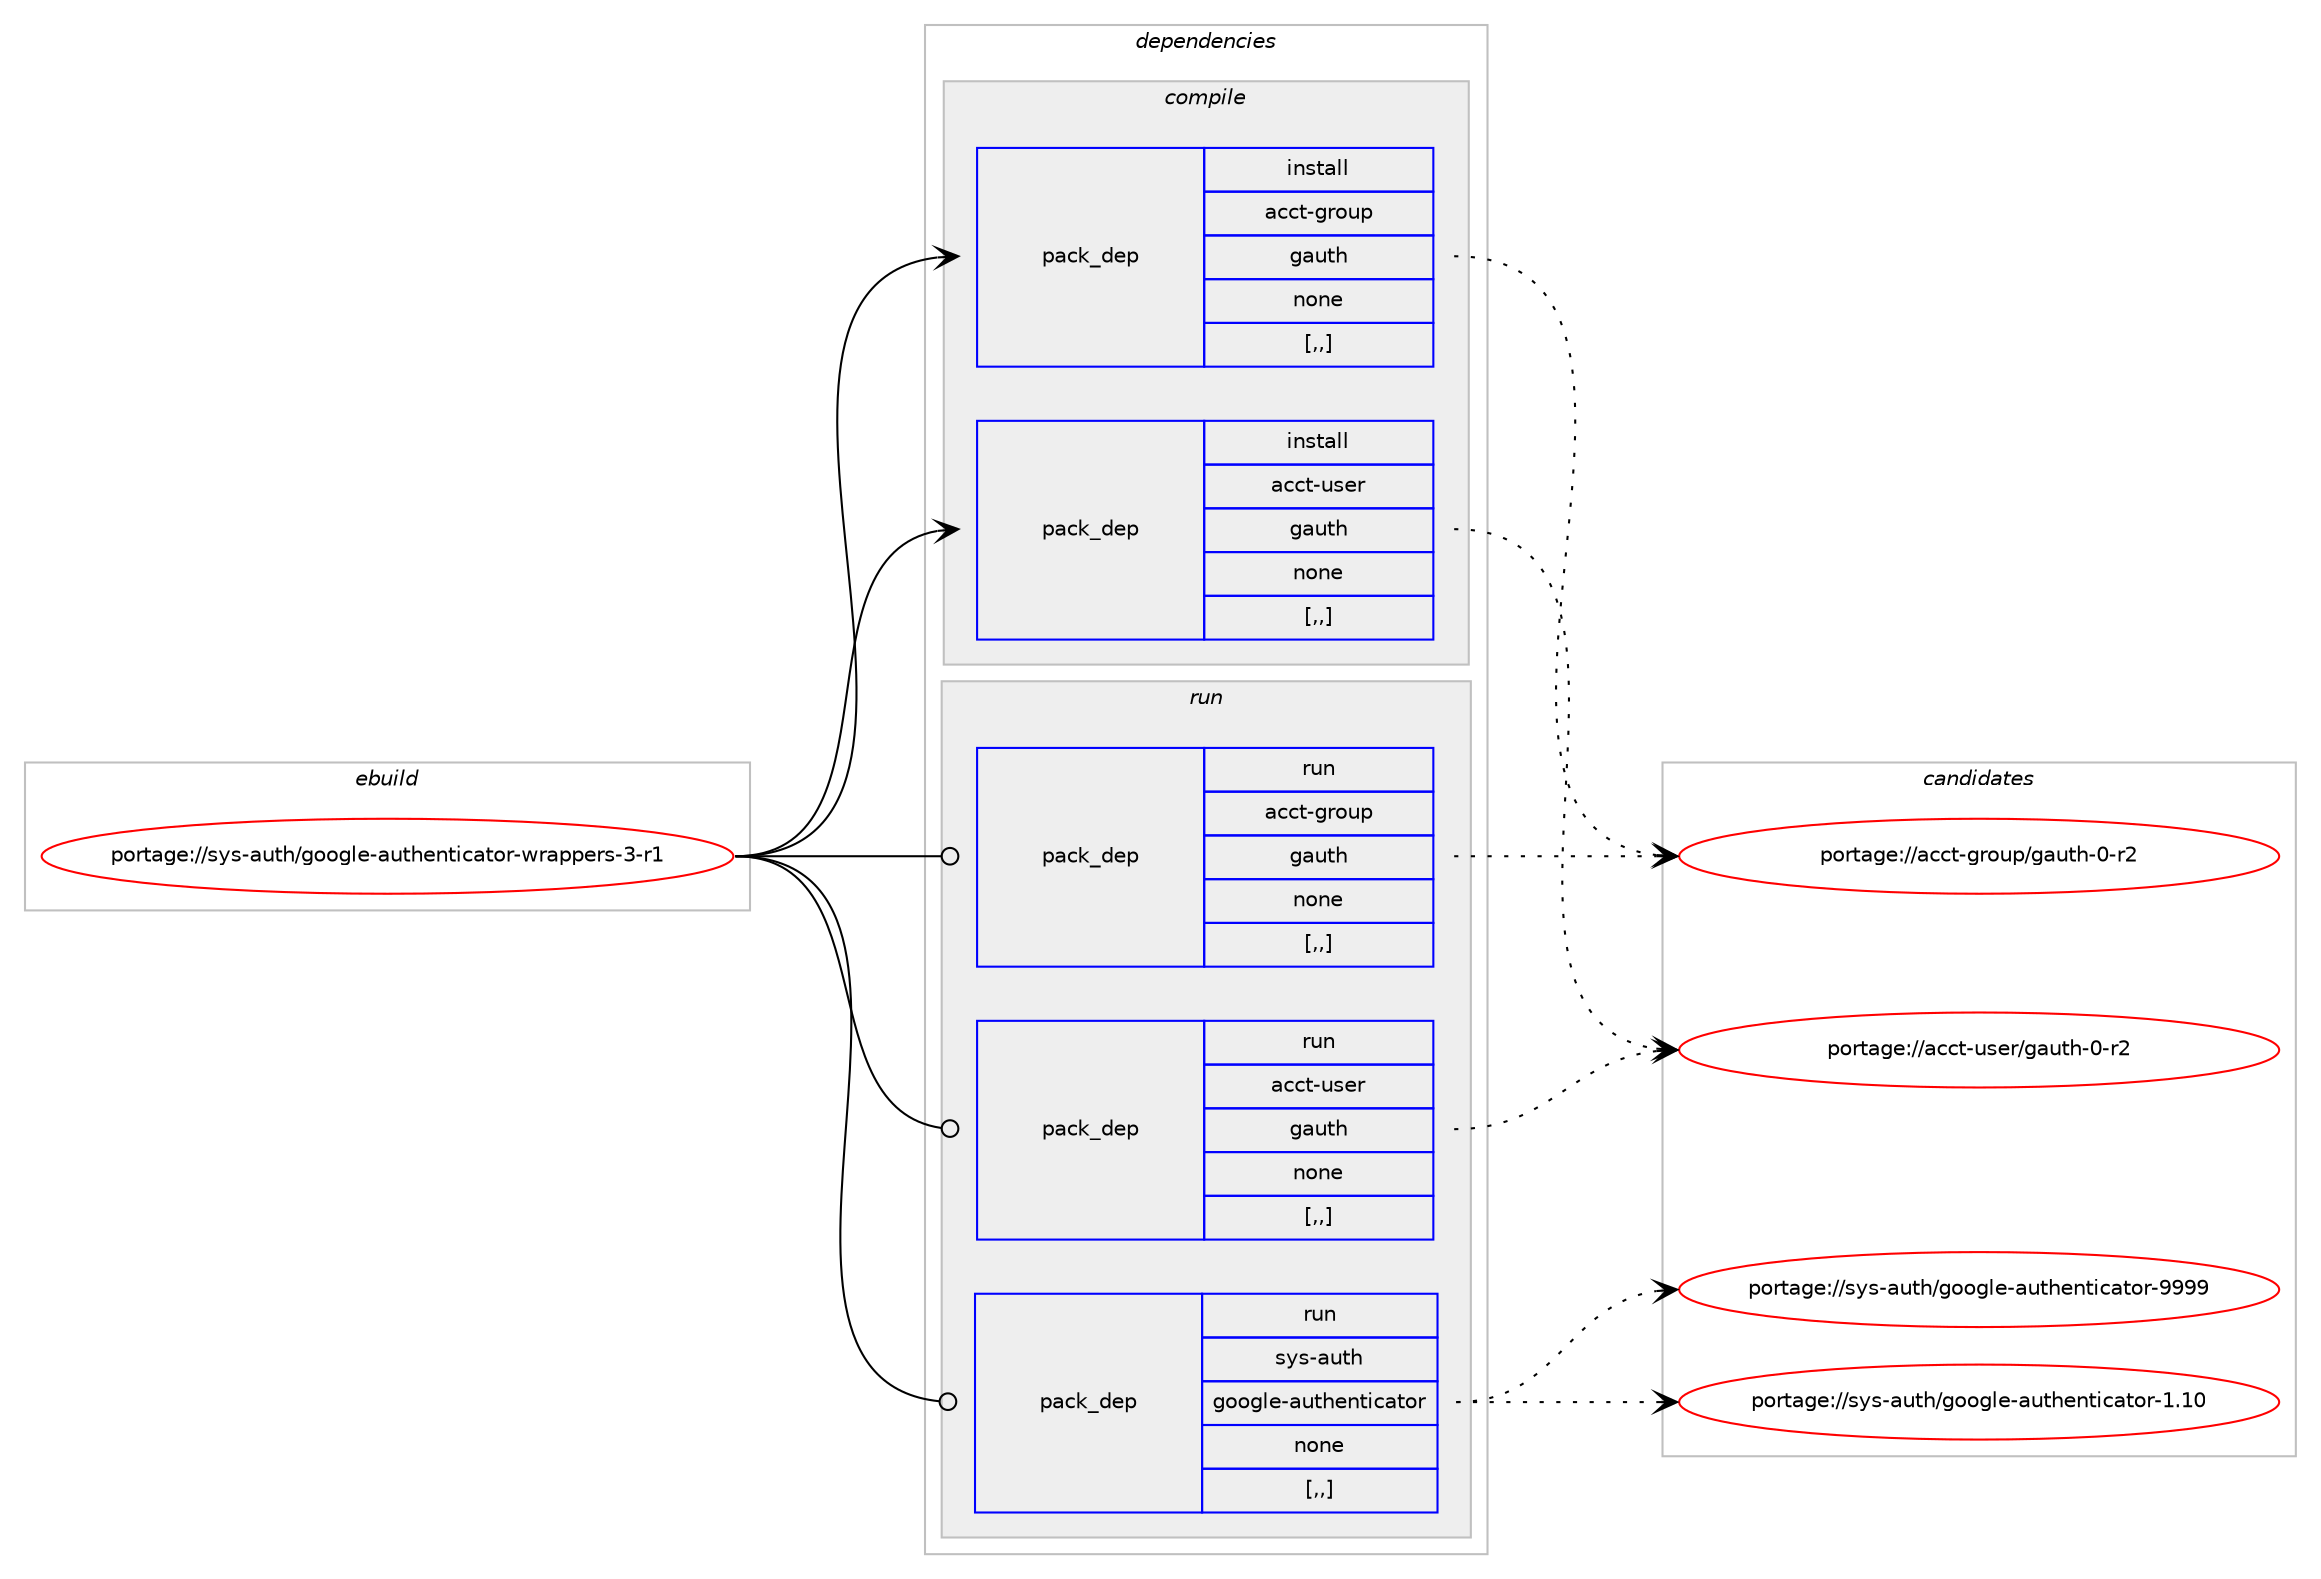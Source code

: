 digraph prolog {

# *************
# Graph options
# *************

newrank=true;
concentrate=true;
compound=true;
graph [rankdir=LR,fontname=Helvetica,fontsize=10,ranksep=1.5];#, ranksep=2.5, nodesep=0.2];
edge  [arrowhead=vee];
node  [fontname=Helvetica,fontsize=10];

# **********
# The ebuild
# **********

subgraph cluster_leftcol {
color=gray;
label=<<i>ebuild</i>>;
id [label="portage://sys-auth/google-authenticator-wrappers-3-r1", color=red, width=4, href="../sys-auth/google-authenticator-wrappers-3-r1.svg"];
}

# ****************
# The dependencies
# ****************

subgraph cluster_midcol {
color=gray;
label=<<i>dependencies</i>>;
subgraph cluster_compile {
fillcolor="#eeeeee";
style=filled;
label=<<i>compile</i>>;
subgraph pack310552 {
dependency426632 [label=<<TABLE BORDER="0" CELLBORDER="1" CELLSPACING="0" CELLPADDING="4" WIDTH="220"><TR><TD ROWSPAN="6" CELLPADDING="30">pack_dep</TD></TR><TR><TD WIDTH="110">install</TD></TR><TR><TD>acct-group</TD></TR><TR><TD>gauth</TD></TR><TR><TD>none</TD></TR><TR><TD>[,,]</TD></TR></TABLE>>, shape=none, color=blue];
}
id:e -> dependency426632:w [weight=20,style="solid",arrowhead="vee"];
subgraph pack310553 {
dependency426633 [label=<<TABLE BORDER="0" CELLBORDER="1" CELLSPACING="0" CELLPADDING="4" WIDTH="220"><TR><TD ROWSPAN="6" CELLPADDING="30">pack_dep</TD></TR><TR><TD WIDTH="110">install</TD></TR><TR><TD>acct-user</TD></TR><TR><TD>gauth</TD></TR><TR><TD>none</TD></TR><TR><TD>[,,]</TD></TR></TABLE>>, shape=none, color=blue];
}
id:e -> dependency426633:w [weight=20,style="solid",arrowhead="vee"];
}
subgraph cluster_compileandrun {
fillcolor="#eeeeee";
style=filled;
label=<<i>compile and run</i>>;
}
subgraph cluster_run {
fillcolor="#eeeeee";
style=filled;
label=<<i>run</i>>;
subgraph pack310554 {
dependency426634 [label=<<TABLE BORDER="0" CELLBORDER="1" CELLSPACING="0" CELLPADDING="4" WIDTH="220"><TR><TD ROWSPAN="6" CELLPADDING="30">pack_dep</TD></TR><TR><TD WIDTH="110">run</TD></TR><TR><TD>acct-group</TD></TR><TR><TD>gauth</TD></TR><TR><TD>none</TD></TR><TR><TD>[,,]</TD></TR></TABLE>>, shape=none, color=blue];
}
id:e -> dependency426634:w [weight=20,style="solid",arrowhead="odot"];
subgraph pack310555 {
dependency426635 [label=<<TABLE BORDER="0" CELLBORDER="1" CELLSPACING="0" CELLPADDING="4" WIDTH="220"><TR><TD ROWSPAN="6" CELLPADDING="30">pack_dep</TD></TR><TR><TD WIDTH="110">run</TD></TR><TR><TD>acct-user</TD></TR><TR><TD>gauth</TD></TR><TR><TD>none</TD></TR><TR><TD>[,,]</TD></TR></TABLE>>, shape=none, color=blue];
}
id:e -> dependency426635:w [weight=20,style="solid",arrowhead="odot"];
subgraph pack310556 {
dependency426636 [label=<<TABLE BORDER="0" CELLBORDER="1" CELLSPACING="0" CELLPADDING="4" WIDTH="220"><TR><TD ROWSPAN="6" CELLPADDING="30">pack_dep</TD></TR><TR><TD WIDTH="110">run</TD></TR><TR><TD>sys-auth</TD></TR><TR><TD>google-authenticator</TD></TR><TR><TD>none</TD></TR><TR><TD>[,,]</TD></TR></TABLE>>, shape=none, color=blue];
}
id:e -> dependency426636:w [weight=20,style="solid",arrowhead="odot"];
}
}

# **************
# The candidates
# **************

subgraph cluster_choices {
rank=same;
color=gray;
label=<<i>candidates</i>>;

subgraph choice310552 {
color=black;
nodesep=1;
choice97999911645103114111117112471039711711610445484511450 [label="portage://acct-group/gauth-0-r2", color=red, width=4,href="../acct-group/gauth-0-r2.svg"];
dependency426632:e -> choice97999911645103114111117112471039711711610445484511450:w [style=dotted,weight="100"];
}
subgraph choice310553 {
color=black;
nodesep=1;
choice97999911645117115101114471039711711610445484511450 [label="portage://acct-user/gauth-0-r2", color=red, width=4,href="../acct-user/gauth-0-r2.svg"];
dependency426633:e -> choice97999911645117115101114471039711711610445484511450:w [style=dotted,weight="100"];
}
subgraph choice310554 {
color=black;
nodesep=1;
choice97999911645103114111117112471039711711610445484511450 [label="portage://acct-group/gauth-0-r2", color=red, width=4,href="../acct-group/gauth-0-r2.svg"];
dependency426634:e -> choice97999911645103114111117112471039711711610445484511450:w [style=dotted,weight="100"];
}
subgraph choice310555 {
color=black;
nodesep=1;
choice97999911645117115101114471039711711610445484511450 [label="portage://acct-user/gauth-0-r2", color=red, width=4,href="../acct-user/gauth-0-r2.svg"];
dependency426635:e -> choice97999911645117115101114471039711711610445484511450:w [style=dotted,weight="100"];
}
subgraph choice310556 {
color=black;
nodesep=1;
choice115121115459711711610447103111111103108101459711711610410111011610599971161111144557575757 [label="portage://sys-auth/google-authenticator-9999", color=red, width=4,href="../sys-auth/google-authenticator-9999.svg"];
choice115121115459711711610447103111111103108101459711711610410111011610599971161111144549464948 [label="portage://sys-auth/google-authenticator-1.10", color=red, width=4,href="../sys-auth/google-authenticator-1.10.svg"];
dependency426636:e -> choice115121115459711711610447103111111103108101459711711610410111011610599971161111144557575757:w [style=dotted,weight="100"];
dependency426636:e -> choice115121115459711711610447103111111103108101459711711610410111011610599971161111144549464948:w [style=dotted,weight="100"];
}
}

}
